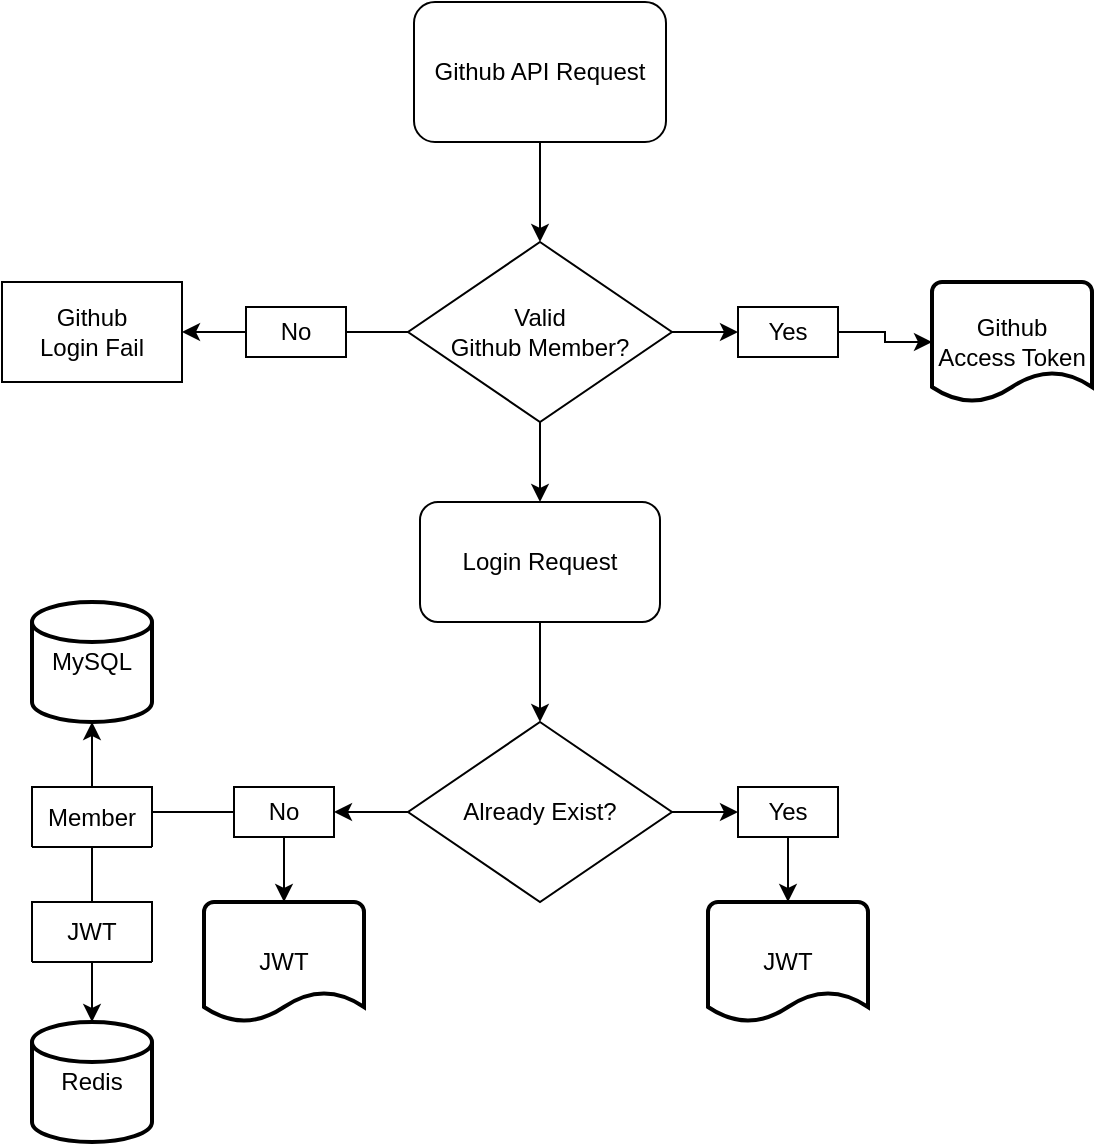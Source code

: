 <mxfile version="22.1.18" type="github" pages="2">
  <diagram name="로그인-토큰발급" id="oMTvJh4s9uJ8uuH1-UVI">
    <mxGraphModel grid="1" page="1" gridSize="10" guides="1" tooltips="1" connect="1" arrows="1" fold="1" pageScale="1" pageWidth="827" pageHeight="1169" math="0" shadow="0">
      <root>
        <mxCell id="0" />
        <mxCell id="1" parent="0" />
        <mxCell id="Zw-oJK_PBZ7GMt8sFQZV-53" value="" style="edgeStyle=orthogonalEdgeStyle;rounded=0;orthogonalLoop=1;jettySize=auto;html=1;fontFamily=Helvetica;fontSize=12;fontColor=default;startSize=30;" edge="1" parent="1" source="nz82AR-Ov8s2bVuygeAf-1" target="nz82AR-Ov8s2bVuygeAf-3">
          <mxGeometry relative="1" as="geometry" />
        </mxCell>
        <mxCell id="nz82AR-Ov8s2bVuygeAf-1" value="Github API Request" style="rounded=1;whiteSpace=wrap;html=1;" parent="1" vertex="1">
          <mxGeometry x="351" y="60" width="126" height="70" as="geometry" />
        </mxCell>
        <mxCell id="Zw-oJK_PBZ7GMt8sFQZV-55" value="" style="edgeStyle=orthogonalEdgeStyle;rounded=0;orthogonalLoop=1;jettySize=auto;html=1;fontFamily=Helvetica;fontSize=12;fontColor=default;startSize=30;" edge="1" parent="1" source="nz82AR-Ov8s2bVuygeAf-3" target="nz82AR-Ov8s2bVuygeAf-11">
          <mxGeometry relative="1" as="geometry" />
        </mxCell>
        <mxCell id="Zw-oJK_PBZ7GMt8sFQZV-57" value="" style="edgeStyle=orthogonalEdgeStyle;rounded=0;orthogonalLoop=1;jettySize=auto;html=1;fontFamily=Helvetica;fontSize=12;fontColor=default;startSize=30;" edge="1" parent="1" source="nz82AR-Ov8s2bVuygeAf-3" target="nz82AR-Ov8s2bVuygeAf-6">
          <mxGeometry relative="1" as="geometry" />
        </mxCell>
        <mxCell id="Zw-oJK_PBZ7GMt8sFQZV-61" value="" style="edgeStyle=orthogonalEdgeStyle;rounded=0;orthogonalLoop=1;jettySize=auto;html=1;fontFamily=Helvetica;fontSize=12;fontColor=default;startSize=30;" edge="1" parent="1" source="nz82AR-Ov8s2bVuygeAf-3" target="Zw-oJK_PBZ7GMt8sFQZV-4">
          <mxGeometry relative="1" as="geometry" />
        </mxCell>
        <mxCell id="nz82AR-Ov8s2bVuygeAf-3" value="Valid &lt;br&gt;Github Member?" style="rhombus;whiteSpace=wrap;html=1;" parent="1" vertex="1">
          <mxGeometry x="348" y="180" width="132" height="90" as="geometry" />
        </mxCell>
        <mxCell id="nz82AR-Ov8s2bVuygeAf-5" value="No" style="rounded=0;whiteSpace=wrap;html=1;strokeColor=default;align=center;verticalAlign=middle;fontFamily=Helvetica;fontSize=12;fontColor=default;fillColor=default;" parent="1" vertex="1">
          <mxGeometry x="267" y="212.5" width="50" height="25" as="geometry" />
        </mxCell>
        <mxCell id="Zw-oJK_PBZ7GMt8sFQZV-73" value="" style="edgeStyle=orthogonalEdgeStyle;rounded=0;orthogonalLoop=1;jettySize=auto;html=1;fontFamily=Helvetica;fontSize=12;fontColor=default;startSize=30;" edge="1" parent="1" source="nz82AR-Ov8s2bVuygeAf-6" target="Zw-oJK_PBZ7GMt8sFQZV-1">
          <mxGeometry relative="1" as="geometry" />
        </mxCell>
        <mxCell id="nz82AR-Ov8s2bVuygeAf-6" value="Yes" style="rounded=0;whiteSpace=wrap;html=1;strokeColor=default;align=center;verticalAlign=middle;fontFamily=Helvetica;fontSize=12;fontColor=default;fillColor=default;" parent="1" vertex="1">
          <mxGeometry x="513" y="212.5" width="50" height="25" as="geometry" />
        </mxCell>
        <mxCell id="nz82AR-Ov8s2bVuygeAf-11" value="Github &lt;br&gt;Login Fail" style="rounded=0;whiteSpace=wrap;html=1;strokeColor=default;align=center;verticalAlign=middle;fontFamily=Helvetica;fontSize=12;fontColor=default;fillColor=default;" parent="1" vertex="1">
          <mxGeometry x="145" y="200" width="90" height="50" as="geometry" />
        </mxCell>
        <mxCell id="Zw-oJK_PBZ7GMt8sFQZV-1" value="Github &lt;br&gt;Access Token" style="strokeWidth=2;html=1;shape=mxgraph.flowchart.document2;whiteSpace=wrap;size=0.25;" vertex="1" parent="1">
          <mxGeometry x="610" y="200" width="80" height="60" as="geometry" />
        </mxCell>
        <mxCell id="Zw-oJK_PBZ7GMt8sFQZV-62" value="" style="edgeStyle=orthogonalEdgeStyle;rounded=0;orthogonalLoop=1;jettySize=auto;html=1;fontFamily=Helvetica;fontSize=12;fontColor=default;startSize=30;" edge="1" parent="1" source="Zw-oJK_PBZ7GMt8sFQZV-4" target="Zw-oJK_PBZ7GMt8sFQZV-10">
          <mxGeometry relative="1" as="geometry" />
        </mxCell>
        <mxCell id="Zw-oJK_PBZ7GMt8sFQZV-4" value="Login Request" style="rounded=1;whiteSpace=wrap;html=1;" vertex="1" parent="1">
          <mxGeometry x="354" y="310" width="120" height="60" as="geometry" />
        </mxCell>
        <mxCell id="Zw-oJK_PBZ7GMt8sFQZV-63" value="" style="edgeStyle=orthogonalEdgeStyle;rounded=0;orthogonalLoop=1;jettySize=auto;html=1;fontFamily=Helvetica;fontSize=12;fontColor=default;startSize=30;" edge="1" parent="1" source="Zw-oJK_PBZ7GMt8sFQZV-10" target="Zw-oJK_PBZ7GMt8sFQZV-13">
          <mxGeometry relative="1" as="geometry" />
        </mxCell>
        <mxCell id="Zw-oJK_PBZ7GMt8sFQZV-71" value="" style="edgeStyle=orthogonalEdgeStyle;rounded=0;orthogonalLoop=1;jettySize=auto;html=1;fontFamily=Helvetica;fontSize=12;fontColor=default;startSize=30;" edge="1" parent="1" source="Zw-oJK_PBZ7GMt8sFQZV-10" target="Zw-oJK_PBZ7GMt8sFQZV-15">
          <mxGeometry relative="1" as="geometry" />
        </mxCell>
        <mxCell id="Zw-oJK_PBZ7GMt8sFQZV-10" value="Already Exist?" style="rhombus;whiteSpace=wrap;html=1;" vertex="1" parent="1">
          <mxGeometry x="348" y="420" width="132" height="90" as="geometry" />
        </mxCell>
        <mxCell id="Zw-oJK_PBZ7GMt8sFQZV-67" value="" style="edgeStyle=orthogonalEdgeStyle;rounded=0;orthogonalLoop=1;jettySize=auto;html=1;fontFamily=Helvetica;fontSize=12;fontColor=default;startSize=30;" edge="1" parent="1" source="Zw-oJK_PBZ7GMt8sFQZV-13" target="Zw-oJK_PBZ7GMt8sFQZV-37">
          <mxGeometry relative="1" as="geometry" />
        </mxCell>
        <mxCell id="Zw-oJK_PBZ7GMt8sFQZV-69" value="" style="edgeStyle=orthogonalEdgeStyle;rounded=0;orthogonalLoop=1;jettySize=auto;html=1;fontFamily=Helvetica;fontSize=12;fontColor=default;startSize=30;" edge="1" parent="1" source="Zw-oJK_PBZ7GMt8sFQZV-13">
          <mxGeometry relative="1" as="geometry">
            <mxPoint x="180" y="465" as="targetPoint" />
          </mxGeometry>
        </mxCell>
        <mxCell id="Zw-oJK_PBZ7GMt8sFQZV-13" value="No" style="rounded=0;whiteSpace=wrap;html=1;strokeColor=default;align=center;verticalAlign=middle;fontFamily=Helvetica;fontSize=12;fontColor=default;fillColor=default;" vertex="1" parent="1">
          <mxGeometry x="261" y="452.5" width="50" height="25" as="geometry" />
        </mxCell>
        <mxCell id="Zw-oJK_PBZ7GMt8sFQZV-72" value="" style="edgeStyle=orthogonalEdgeStyle;rounded=0;orthogonalLoop=1;jettySize=auto;html=1;fontFamily=Helvetica;fontSize=12;fontColor=default;startSize=30;" edge="1" parent="1" source="Zw-oJK_PBZ7GMt8sFQZV-15" target="Zw-oJK_PBZ7GMt8sFQZV-47">
          <mxGeometry relative="1" as="geometry" />
        </mxCell>
        <mxCell id="Zw-oJK_PBZ7GMt8sFQZV-15" value="Yes" style="rounded=0;whiteSpace=wrap;html=1;strokeColor=default;align=center;verticalAlign=middle;fontFamily=Helvetica;fontSize=12;fontColor=default;fillColor=default;" vertex="1" parent="1">
          <mxGeometry x="513" y="452.5" width="50" height="25" as="geometry" />
        </mxCell>
        <mxCell id="Zw-oJK_PBZ7GMt8sFQZV-16" value="MySQL" style="strokeWidth=2;html=1;shape=mxgraph.flowchart.database;whiteSpace=wrap;" vertex="1" parent="1">
          <mxGeometry x="160" y="360" width="60" height="60" as="geometry" />
        </mxCell>
        <mxCell id="Zw-oJK_PBZ7GMt8sFQZV-65" value="" style="edgeStyle=orthogonalEdgeStyle;rounded=0;orthogonalLoop=1;jettySize=auto;html=1;fontFamily=Helvetica;fontSize=12;fontColor=default;startSize=30;" edge="1" parent="1" source="Zw-oJK_PBZ7GMt8sFQZV-27" target="Zw-oJK_PBZ7GMt8sFQZV-16">
          <mxGeometry relative="1" as="geometry" />
        </mxCell>
        <mxCell id="Zw-oJK_PBZ7GMt8sFQZV-66" value="" style="edgeStyle=orthogonalEdgeStyle;rounded=0;orthogonalLoop=1;jettySize=auto;html=1;fontFamily=Helvetica;fontSize=12;fontColor=default;startSize=30;" edge="1" parent="1" source="Zw-oJK_PBZ7GMt8sFQZV-27" target="Zw-oJK_PBZ7GMt8sFQZV-44">
          <mxGeometry relative="1" as="geometry" />
        </mxCell>
        <object label="Member" id="Zw-oJK_PBZ7GMt8sFQZV-27">
          <mxCell style="swimlane;fontStyle=0;childLayout=stackLayout;horizontal=1;startSize=30;horizontalStack=0;resizeParent=1;resizeParentMax=0;resizeLast=0;collapsible=1;marginBottom=0;whiteSpace=wrap;html=1;" collapsed="1" vertex="1" parent="1">
            <mxGeometry x="160" y="452.5" width="60" height="30" as="geometry">
              <mxRectangle x="21" y="472.5" width="140" height="120" as="alternateBounds" />
            </mxGeometry>
          </mxCell>
        </object>
        <mxCell id="Zw-oJK_PBZ7GMt8sFQZV-28" value="id" style="text;strokeColor=none;fillColor=none;align=left;verticalAlign=middle;spacingLeft=4;spacingRight=4;overflow=hidden;points=[[0,0.5],[1,0.5]];portConstraint=eastwest;rotatable=0;whiteSpace=wrap;html=1;" vertex="1" parent="Zw-oJK_PBZ7GMt8sFQZV-27">
          <mxGeometry y="30" width="140" height="30" as="geometry" />
        </mxCell>
        <mxCell id="Zw-oJK_PBZ7GMt8sFQZV-29" value="social_id" style="text;strokeColor=none;fillColor=none;align=left;verticalAlign=middle;spacingLeft=4;spacingRight=4;overflow=hidden;points=[[0,0.5],[1,0.5]];portConstraint=eastwest;rotatable=0;whiteSpace=wrap;html=1;" vertex="1" parent="Zw-oJK_PBZ7GMt8sFQZV-27">
          <mxGeometry y="60" width="140" height="30" as="geometry" />
        </mxCell>
        <mxCell id="Zw-oJK_PBZ7GMt8sFQZV-30" value="social_nickname" style="text;strokeColor=none;fillColor=none;align=left;verticalAlign=middle;spacingLeft=4;spacingRight=4;overflow=hidden;points=[[0,0.5],[1,0.5]];portConstraint=eastwest;rotatable=0;whiteSpace=wrap;html=1;" vertex="1" parent="Zw-oJK_PBZ7GMt8sFQZV-27">
          <mxGeometry y="90" width="140" height="30" as="geometry" />
        </mxCell>
        <mxCell id="Zw-oJK_PBZ7GMt8sFQZV-37" value="JWT" style="strokeWidth=2;html=1;shape=mxgraph.flowchart.document2;whiteSpace=wrap;size=0.25;" vertex="1" parent="1">
          <mxGeometry x="246" y="510" width="80" height="60" as="geometry" />
        </mxCell>
        <object label="JWT" id="Zw-oJK_PBZ7GMt8sFQZV-38">
          <mxCell style="swimlane;fontStyle=0;childLayout=stackLayout;horizontal=1;startSize=30;horizontalStack=0;resizeParent=1;resizeParentMax=0;resizeLast=0;collapsible=1;marginBottom=0;whiteSpace=wrap;html=1;" collapsed="1" vertex="1" parent="1">
            <mxGeometry x="160" y="510" width="60" height="30" as="geometry">
              <mxRectangle x="110" y="530" width="140" height="90" as="alternateBounds" />
            </mxGeometry>
          </mxCell>
        </object>
        <mxCell id="Zw-oJK_PBZ7GMt8sFQZV-39" value="access_token" style="text;strokeColor=none;fillColor=none;align=left;verticalAlign=middle;spacingLeft=4;spacingRight=4;overflow=hidden;points=[[0,0.5],[1,0.5]];portConstraint=eastwest;rotatable=0;whiteSpace=wrap;html=1;" vertex="1" parent="Zw-oJK_PBZ7GMt8sFQZV-38">
          <mxGeometry y="30" width="140" height="30" as="geometry" />
        </mxCell>
        <mxCell id="Zw-oJK_PBZ7GMt8sFQZV-40" value="refresh_token" style="text;strokeColor=none;fillColor=none;align=left;verticalAlign=middle;spacingLeft=4;spacingRight=4;overflow=hidden;points=[[0,0.5],[1,0.5]];portConstraint=eastwest;rotatable=0;whiteSpace=wrap;html=1;" vertex="1" parent="Zw-oJK_PBZ7GMt8sFQZV-38">
          <mxGeometry y="60" width="140" height="30" as="geometry" />
        </mxCell>
        <mxCell id="Zw-oJK_PBZ7GMt8sFQZV-44" value="Redis" style="strokeWidth=2;html=1;shape=mxgraph.flowchart.database;whiteSpace=wrap;" vertex="1" parent="1">
          <mxGeometry x="160" y="570" width="60" height="60" as="geometry" />
        </mxCell>
        <mxCell id="Zw-oJK_PBZ7GMt8sFQZV-47" value="JWT" style="strokeWidth=2;html=1;shape=mxgraph.flowchart.document2;whiteSpace=wrap;size=0.25;" vertex="1" parent="1">
          <mxGeometry x="498" y="510" width="80" height="60" as="geometry" />
        </mxCell>
      </root>
    </mxGraphModel>
  </diagram>
  <diagram id="Yhh-irI7pM7k6TjS8a3b" name="공부-피드">
    <mxGraphModel dx="890" dy="366" grid="1" gridSize="10" guides="1" tooltips="1" connect="1" arrows="1" fold="1" page="1" pageScale="1" pageWidth="827" pageHeight="1169" math="0" shadow="0">
      <root>
        <mxCell id="0" />
        <mxCell id="1" parent="0" />
        <mxCell id="00pomBXMcCXH715_GB82-51" style="edgeStyle=orthogonalEdgeStyle;rounded=0;orthogonalLoop=1;jettySize=auto;html=1;exitX=1;exitY=0.5;exitDx=0;exitDy=0;entryX=0;entryY=0.5;entryDx=0;entryDy=0;" edge="1" parent="1" source="00pomBXMcCXH715_GB82-4" target="00pomBXMcCXH715_GB82-57">
          <mxGeometry relative="1" as="geometry">
            <mxPoint x="160" y="60" as="targetPoint" />
          </mxGeometry>
        </mxCell>
        <mxCell id="00pomBXMcCXH715_GB82-4" value="&lt;font style=&quot;font-size: 8px;&quot;&gt;Start&lt;br&gt;&lt;/font&gt;" style="rounded=1;whiteSpace=wrap;html=1;" vertex="1" parent="1">
          <mxGeometry x="40" y="40" width="80" height="40" as="geometry" />
        </mxCell>
        <mxCell id="00pomBXMcCXH715_GB82-49" value="" style="edgeStyle=orthogonalEdgeStyle;rounded=0;orthogonalLoop=1;jettySize=auto;html=1;" edge="1" parent="1" source="00pomBXMcCXH715_GB82-12" target="00pomBXMcCXH715_GB82-48">
          <mxGeometry relative="1" as="geometry" />
        </mxCell>
        <mxCell id="00pomBXMcCXH715_GB82-12" value="&lt;font style=&quot;font-size: 8px;&quot;&gt;Feed&lt;/font&gt;" style="swimlane;fontStyle=0;childLayout=stackLayout;horizontal=1;startSize=30;horizontalStack=0;resizeParent=1;resizeParentMax=0;resizeLast=0;collapsible=1;marginBottom=0;whiteSpace=wrap;html=1;" vertex="1" parent="1">
          <mxGeometry x="360" y="540" width="120" height="60" as="geometry" />
        </mxCell>
        <mxCell id="00pomBXMcCXH715_GB82-15" value="&lt;span style=&quot;font-size: 8px;&quot;&gt;Contents&lt;br&gt;&lt;/span&gt;" style="text;strokeColor=none;fillColor=none;align=left;verticalAlign=middle;spacingLeft=4;spacingRight=4;overflow=hidden;points=[[0,0.5],[1,0.5]];portConstraint=eastwest;rotatable=0;whiteSpace=wrap;html=1;" vertex="1" parent="00pomBXMcCXH715_GB82-12">
          <mxGeometry y="30" width="120" height="30" as="geometry" />
        </mxCell>
        <mxCell id="00pomBXMcCXH715_GB82-45" style="edgeStyle=orthogonalEdgeStyle;rounded=0;orthogonalLoop=1;jettySize=auto;html=1;exitX=1;exitY=0.5;exitDx=0;exitDy=0;entryX=0;entryY=0.5;entryDx=0;entryDy=0;" edge="1" parent="1" source="00pomBXMcCXH715_GB82-17" target="00pomBXMcCXH715_GB82-12">
          <mxGeometry relative="1" as="geometry" />
        </mxCell>
        <mxCell id="00pomBXMcCXH715_GB82-17" value="&lt;font style=&quot;font-size: 8px;&quot;&gt;TempFeed&lt;/font&gt;" style="swimlane;fontStyle=0;childLayout=stackLayout;horizontal=1;startSize=30;horizontalStack=0;resizeParent=1;resizeParentMax=0;resizeLast=0;collapsible=1;marginBottom=0;whiteSpace=wrap;html=1;" vertex="1" parent="1">
          <mxGeometry x="160" y="660" width="120" height="60" as="geometry">
            <mxRectangle x="360" y="60" width="80" height="30" as="alternateBounds" />
          </mxGeometry>
        </mxCell>
        <mxCell id="00pomBXMcCXH715_GB82-18" value="&lt;span style=&quot;font-size: 8px;&quot;&gt;Contents&lt;br&gt;&lt;/span&gt;" style="text;strokeColor=none;fillColor=none;align=left;verticalAlign=middle;spacingLeft=4;spacingRight=4;overflow=hidden;points=[[0,0.5],[1,0.5]];portConstraint=eastwest;rotatable=0;whiteSpace=wrap;html=1;" vertex="1" parent="00pomBXMcCXH715_GB82-17">
          <mxGeometry y="30" width="120" height="30" as="geometry" />
        </mxCell>
        <mxCell id="00pomBXMcCXH715_GB82-95" style="edgeStyle=orthogonalEdgeStyle;rounded=0;orthogonalLoop=1;jettySize=auto;html=1;exitX=0;exitY=0.5;exitDx=0;exitDy=0;entryX=0;entryY=0;entryDx=0;entryDy=0;" edge="1" parent="1" source="00pomBXMcCXH715_GB82-21" target="00pomBXMcCXH715_GB82-17">
          <mxGeometry relative="1" as="geometry" />
        </mxCell>
        <mxCell id="00pomBXMcCXH715_GB82-96" style="edgeStyle=orthogonalEdgeStyle;rounded=0;orthogonalLoop=1;jettySize=auto;html=1;exitX=0.5;exitY=1;exitDx=0;exitDy=0;entryX=0.5;entryY=0;entryDx=0;entryDy=0;" edge="1" parent="1" source="00pomBXMcCXH715_GB82-21" target="00pomBXMcCXH715_GB82-91">
          <mxGeometry relative="1" as="geometry" />
        </mxCell>
        <mxCell id="00pomBXMcCXH715_GB82-21" value="&lt;span style=&quot;font-size: 8px;&quot;&gt;Start Timer&lt;/span&gt;" style="rounded=1;whiteSpace=wrap;html=1;" vertex="1" parent="1">
          <mxGeometry x="360" y="280" width="80" height="40" as="geometry" />
        </mxCell>
        <mxCell id="00pomBXMcCXH715_GB82-40" style="edgeStyle=orthogonalEdgeStyle;rounded=0;orthogonalLoop=1;jettySize=auto;html=1;exitX=1;exitY=0.5;exitDx=0;exitDy=0;entryX=0;entryY=0.5;entryDx=0;entryDy=0;" edge="1" parent="1" source="00pomBXMcCXH715_GB82-22" target="00pomBXMcCXH715_GB82-31">
          <mxGeometry relative="1" as="geometry" />
        </mxCell>
        <mxCell id="00pomBXMcCXH715_GB82-44" style="edgeStyle=orthogonalEdgeStyle;rounded=0;orthogonalLoop=1;jettySize=auto;html=1;exitX=0.5;exitY=1;exitDx=0;exitDy=0;entryX=1;entryY=0;entryDx=0;entryDy=0;" edge="1" parent="1" source="00pomBXMcCXH715_GB82-22" target="00pomBXMcCXH715_GB82-17">
          <mxGeometry relative="1" as="geometry">
            <mxPoint x="280.345" y="540" as="targetPoint" />
          </mxGeometry>
        </mxCell>
        <mxCell id="00pomBXMcCXH715_GB82-22" value="&lt;span style=&quot;font-size: 8px;&quot;&gt;End Timer&lt;br&gt;&lt;/span&gt;" style="rounded=1;whiteSpace=wrap;html=1;" vertex="1" parent="1">
          <mxGeometry x="240" y="440" width="80" height="40" as="geometry" />
        </mxCell>
        <mxCell id="00pomBXMcCXH715_GB82-31" value="&lt;span style=&quot;font-size: 8px;&quot;&gt;End Studying&lt;br&gt;&lt;/span&gt;" style="rounded=1;whiteSpace=wrap;html=1;" vertex="1" parent="1">
          <mxGeometry x="360" y="440" width="80" height="40" as="geometry" />
        </mxCell>
        <mxCell id="00pomBXMcCXH715_GB82-72" style="edgeStyle=orthogonalEdgeStyle;rounded=0;orthogonalLoop=1;jettySize=auto;html=1;exitX=1;exitY=0.5;exitDx=0;exitDy=0;entryX=0;entryY=0.5;entryDx=0;entryDy=0;" edge="1" parent="1" source="00pomBXMcCXH715_GB82-37" target="00pomBXMcCXH715_GB82-71">
          <mxGeometry relative="1" as="geometry" />
        </mxCell>
        <mxCell id="00pomBXMcCXH715_GB82-37" value="&lt;span style=&quot;font-size: 8px;&quot;&gt;Start Studying&lt;br&gt;&lt;/span&gt;" style="rounded=1;whiteSpace=wrap;html=1;" vertex="1" parent="1">
          <mxGeometry x="200" y="200" width="80" height="40" as="geometry" />
        </mxCell>
        <mxCell id="00pomBXMcCXH715_GB82-46" style="edgeStyle=orthogonalEdgeStyle;rounded=0;orthogonalLoop=1;jettySize=auto;html=1;exitX=0.5;exitY=1;exitDx=0;exitDy=0;entryX=0.33;entryY=-0.047;entryDx=0;entryDy=0;entryPerimeter=0;" edge="1" parent="1" source="00pomBXMcCXH715_GB82-31" target="00pomBXMcCXH715_GB82-12">
          <mxGeometry relative="1" as="geometry" />
        </mxCell>
        <mxCell id="00pomBXMcCXH715_GB82-48" value="&lt;font style=&quot;font-size: 8px;&quot;&gt;MySQL&lt;/font&gt;" style="shape=cylinder3;whiteSpace=wrap;html=1;boundedLbl=1;backgroundOutline=1;size=15;" vertex="1" parent="1">
          <mxGeometry x="380" y="640" width="80" height="80" as="geometry" />
        </mxCell>
        <mxCell id="00pomBXMcCXH715_GB82-65" style="edgeStyle=orthogonalEdgeStyle;rounded=0;orthogonalLoop=1;jettySize=auto;html=1;exitX=1;exitY=0.5;exitDx=0;exitDy=0;entryX=0;entryY=0.5;entryDx=0;entryDy=0;" edge="1" parent="1" source="00pomBXMcCXH715_GB82-56" target="00pomBXMcCXH715_GB82-62">
          <mxGeometry relative="1" as="geometry" />
        </mxCell>
        <mxCell id="00pomBXMcCXH715_GB82-68" value="No" style="edgeLabel;html=1;align=center;verticalAlign=middle;resizable=0;points=[];" vertex="1" connectable="0" parent="00pomBXMcCXH715_GB82-65">
          <mxGeometry x="-0.183" y="-1" relative="1" as="geometry">
            <mxPoint as="offset" />
          </mxGeometry>
        </mxCell>
        <mxCell id="00pomBXMcCXH715_GB82-85" style="edgeStyle=orthogonalEdgeStyle;rounded=0;orthogonalLoop=1;jettySize=auto;html=1;exitX=0;exitY=0.5;exitDx=0;exitDy=0;entryX=1;entryY=0.5;entryDx=0;entryDy=0;" edge="1" parent="1" source="00pomBXMcCXH715_GB82-56" target="00pomBXMcCXH715_GB82-84">
          <mxGeometry relative="1" as="geometry" />
        </mxCell>
        <mxCell id="00pomBXMcCXH715_GB82-86" value="Yes" style="edgeLabel;html=1;align=center;verticalAlign=middle;resizable=0;points=[];" vertex="1" connectable="0" parent="00pomBXMcCXH715_GB82-85">
          <mxGeometry x="0.071" y="-1" relative="1" as="geometry">
            <mxPoint as="offset" />
          </mxGeometry>
        </mxCell>
        <mxCell id="00pomBXMcCXH715_GB82-56" value="&lt;font style=&quot;font-size: 8px;&quot;&gt;Authentication?&lt;/font&gt;" style="rhombus;whiteSpace=wrap;html=1;" vertex="1" parent="1">
          <mxGeometry x="200" y="120" width="80" height="40" as="geometry" />
        </mxCell>
        <mxCell id="00pomBXMcCXH715_GB82-60" style="edgeStyle=orthogonalEdgeStyle;rounded=0;orthogonalLoop=1;jettySize=auto;html=1;exitX=0.5;exitY=1;exitDx=0;exitDy=0;entryX=0.5;entryY=0;entryDx=0;entryDy=0;" edge="1" parent="1" source="00pomBXMcCXH715_GB82-57" target="00pomBXMcCXH715_GB82-56">
          <mxGeometry relative="1" as="geometry" />
        </mxCell>
        <mxCell id="00pomBXMcCXH715_GB82-57" value="&lt;font style=&quot;font-size: 8px;&quot;&gt;FeedPage&lt;/font&gt;" style="rounded=0;whiteSpace=wrap;html=1;" vertex="1" parent="1">
          <mxGeometry x="200" y="40" width="80" height="40" as="geometry" />
        </mxCell>
        <mxCell id="00pomBXMcCXH715_GB82-88" style="edgeStyle=orthogonalEdgeStyle;rounded=0;orthogonalLoop=1;jettySize=auto;html=1;exitX=1;exitY=0.5;exitDx=0;exitDy=0;entryX=0;entryY=0.5;entryDx=0;entryDy=0;" edge="1" parent="1" source="00pomBXMcCXH715_GB82-58" target="00pomBXMcCXH715_GB82-37">
          <mxGeometry relative="1" as="geometry" />
        </mxCell>
        <mxCell id="00pomBXMcCXH715_GB82-58" value="&lt;font style=&quot;font-size: 8px;&quot;&gt;StudyingPage&lt;/font&gt;" style="rounded=0;whiteSpace=wrap;html=1;" vertex="1" parent="1">
          <mxGeometry x="40" y="200" width="80" height="40" as="geometry" />
        </mxCell>
        <mxCell id="00pomBXMcCXH715_GB82-62" value="&lt;font style=&quot;font-size: 8px;&quot;&gt;LoginPage&lt;/font&gt;" style="rounded=0;whiteSpace=wrap;html=1;" vertex="1" parent="1">
          <mxGeometry x="360" y="120" width="80" height="40" as="geometry" />
        </mxCell>
        <mxCell id="00pomBXMcCXH715_GB82-89" style="edgeStyle=orthogonalEdgeStyle;rounded=0;orthogonalLoop=1;jettySize=auto;html=1;exitX=0.5;exitY=0;exitDx=0;exitDy=0;entryX=0.5;entryY=1;entryDx=0;entryDy=0;" edge="1" parent="1" source="00pomBXMcCXH715_GB82-71" target="00pomBXMcCXH715_GB82-62">
          <mxGeometry relative="1" as="geometry" />
        </mxCell>
        <mxCell id="00pomBXMcCXH715_GB82-90" value="No" style="edgeLabel;html=1;align=center;verticalAlign=middle;resizable=0;points=[];" vertex="1" connectable="0" parent="00pomBXMcCXH715_GB82-89">
          <mxGeometry x="0.025" y="-1" relative="1" as="geometry">
            <mxPoint as="offset" />
          </mxGeometry>
        </mxCell>
        <mxCell id="00pomBXMcCXH715_GB82-92" style="edgeStyle=orthogonalEdgeStyle;rounded=0;orthogonalLoop=1;jettySize=auto;html=1;exitX=0.5;exitY=1;exitDx=0;exitDy=0;entryX=0.5;entryY=0;entryDx=0;entryDy=0;" edge="1" parent="1" source="00pomBXMcCXH715_GB82-71" target="00pomBXMcCXH715_GB82-21">
          <mxGeometry relative="1" as="geometry" />
        </mxCell>
        <mxCell id="00pomBXMcCXH715_GB82-93" value="Yes" style="edgeLabel;html=1;align=center;verticalAlign=middle;resizable=0;points=[];" vertex="1" connectable="0" parent="00pomBXMcCXH715_GB82-92">
          <mxGeometry x="-0.275" relative="1" as="geometry">
            <mxPoint as="offset" />
          </mxGeometry>
        </mxCell>
        <mxCell id="00pomBXMcCXH715_GB82-71" value="&lt;font style=&quot;font-size: 8px;&quot;&gt;Authentication?&lt;/font&gt;" style="rhombus;whiteSpace=wrap;html=1;" vertex="1" parent="1">
          <mxGeometry x="360" y="200" width="80" height="40" as="geometry" />
        </mxCell>
        <mxCell id="00pomBXMcCXH715_GB82-87" style="edgeStyle=orthogonalEdgeStyle;rounded=0;orthogonalLoop=1;jettySize=auto;html=1;exitX=0.5;exitY=1;exitDx=0;exitDy=0;entryX=0.5;entryY=0;entryDx=0;entryDy=0;" edge="1" parent="1" source="00pomBXMcCXH715_GB82-84" target="00pomBXMcCXH715_GB82-58">
          <mxGeometry relative="1" as="geometry" />
        </mxCell>
        <mxCell id="00pomBXMcCXH715_GB82-84" value="&lt;font style=&quot;font-size: 8px;&quot;&gt;Access&lt;br&gt;StudyingPage&lt;/font&gt;" style="rounded=1;whiteSpace=wrap;html=1;" vertex="1" parent="1">
          <mxGeometry x="40" y="120" width="80" height="40" as="geometry" />
        </mxCell>
        <mxCell id="00pomBXMcCXH715_GB82-94" style="edgeStyle=orthogonalEdgeStyle;rounded=0;orthogonalLoop=1;jettySize=auto;html=1;exitX=0;exitY=0.5;exitDx=0;exitDy=0;entryX=0.5;entryY=0;entryDx=0;entryDy=0;" edge="1" parent="1" source="00pomBXMcCXH715_GB82-91" target="00pomBXMcCXH715_GB82-17">
          <mxGeometry relative="1" as="geometry" />
        </mxCell>
        <mxCell id="00pomBXMcCXH715_GB82-91" value="&lt;span style=&quot;font-size: 8px;&quot;&gt;5 Minutes Later&lt;br&gt;&lt;/span&gt;" style="rounded=1;whiteSpace=wrap;html=1;" vertex="1" parent="1">
          <mxGeometry x="360" y="360" width="80" height="40" as="geometry" />
        </mxCell>
      </root>
    </mxGraphModel>
  </diagram>
</mxfile>
